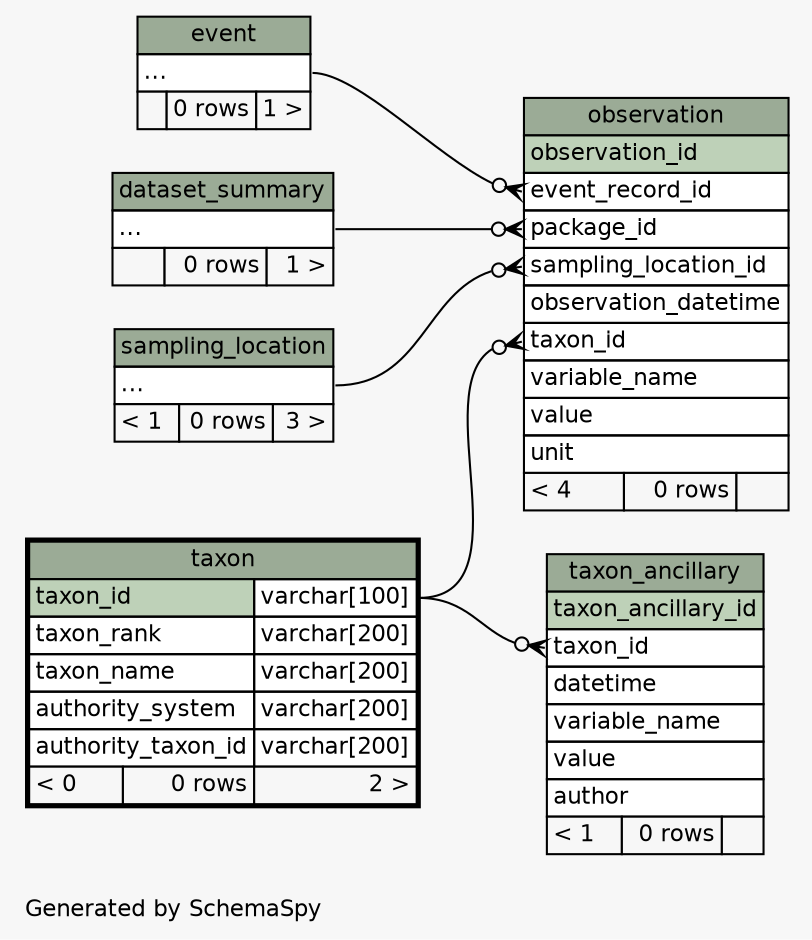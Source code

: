 // dot 2.38.0 on Mac OS X 10.11.6
// SchemaSpy rev 590
digraph "twoDegreesRelationshipsDiagram" {
  graph [
    rankdir="RL"
    bgcolor="#f7f7f7"
    label="\nGenerated by SchemaSpy"
    labeljust="l"
    nodesep="0.18"
    ranksep="0.46"
    fontname="Helvetica"
    fontsize="11"
  ];
  node [
    fontname="Helvetica"
    fontsize="11"
    shape="plaintext"
  ];
  edge [
    arrowsize="0.8"
  ];
  "observation":"event_record_id":w -> "event":"elipses":e [arrowhead=none dir=back arrowtail=crowodot];
  "observation":"package_id":w -> "dataset_summary":"elipses":e [arrowhead=none dir=back arrowtail=crowodot];
  "observation":"sampling_location_id":w -> "sampling_location":"elipses":e [arrowhead=none dir=back arrowtail=crowodot];
  "observation":"taxon_id":w -> "taxon":"taxon_id.type":e [arrowhead=none dir=back arrowtail=crowodot];
  "taxon_ancillary":"taxon_id":w -> "taxon":"taxon_id.type":e [arrowhead=none dir=back arrowtail=crowodot];
  "dataset_summary" [
    label=<
    <TABLE BORDER="0" CELLBORDER="1" CELLSPACING="0" BGCOLOR="#ffffff">
      <TR><TD COLSPAN="3" BGCOLOR="#9bab96" ALIGN="CENTER">dataset_summary</TD></TR>
      <TR><TD PORT="elipses" COLSPAN="3" ALIGN="LEFT">...</TD></TR>
      <TR><TD ALIGN="LEFT" BGCOLOR="#f7f7f7">  </TD><TD ALIGN="RIGHT" BGCOLOR="#f7f7f7">0 rows</TD><TD ALIGN="RIGHT" BGCOLOR="#f7f7f7">1 &gt;</TD></TR>
    </TABLE>>
    URL="dataset_summary.html"
    tooltip="dataset_summary"
  ];
  "event" [
    label=<
    <TABLE BORDER="0" CELLBORDER="1" CELLSPACING="0" BGCOLOR="#ffffff">
      <TR><TD COLSPAN="3" BGCOLOR="#9bab96" ALIGN="CENTER">event</TD></TR>
      <TR><TD PORT="elipses" COLSPAN="3" ALIGN="LEFT">...</TD></TR>
      <TR><TD ALIGN="LEFT" BGCOLOR="#f7f7f7">  </TD><TD ALIGN="RIGHT" BGCOLOR="#f7f7f7">0 rows</TD><TD ALIGN="RIGHT" BGCOLOR="#f7f7f7">1 &gt;</TD></TR>
    </TABLE>>
    URL="event.html"
    tooltip="event"
  ];
  "observation" [
    label=<
    <TABLE BORDER="0" CELLBORDER="1" CELLSPACING="0" BGCOLOR="#ffffff">
      <TR><TD COLSPAN="3" BGCOLOR="#9bab96" ALIGN="CENTER">observation</TD></TR>
      <TR><TD PORT="observation_id" COLSPAN="3" BGCOLOR="#bed1b8" ALIGN="LEFT">observation_id</TD></TR>
      <TR><TD PORT="event_record_id" COLSPAN="3" ALIGN="LEFT">event_record_id</TD></TR>
      <TR><TD PORT="package_id" COLSPAN="3" ALIGN="LEFT">package_id</TD></TR>
      <TR><TD PORT="sampling_location_id" COLSPAN="3" ALIGN="LEFT">sampling_location_id</TD></TR>
      <TR><TD PORT="observation_datetime" COLSPAN="3" ALIGN="LEFT">observation_datetime</TD></TR>
      <TR><TD PORT="taxon_id" COLSPAN="3" ALIGN="LEFT">taxon_id</TD></TR>
      <TR><TD PORT="variable_name" COLSPAN="3" ALIGN="LEFT">variable_name</TD></TR>
      <TR><TD PORT="value" COLSPAN="3" ALIGN="LEFT">value</TD></TR>
      <TR><TD PORT="unit" COLSPAN="3" ALIGN="LEFT">unit</TD></TR>
      <TR><TD ALIGN="LEFT" BGCOLOR="#f7f7f7">&lt; 4</TD><TD ALIGN="RIGHT" BGCOLOR="#f7f7f7">0 rows</TD><TD ALIGN="RIGHT" BGCOLOR="#f7f7f7">  </TD></TR>
    </TABLE>>
    URL="observation.html"
    tooltip="observation"
  ];
  "sampling_location" [
    label=<
    <TABLE BORDER="0" CELLBORDER="1" CELLSPACING="0" BGCOLOR="#ffffff">
      <TR><TD COLSPAN="3" BGCOLOR="#9bab96" ALIGN="CENTER">sampling_location</TD></TR>
      <TR><TD PORT="elipses" COLSPAN="3" ALIGN="LEFT">...</TD></TR>
      <TR><TD ALIGN="LEFT" BGCOLOR="#f7f7f7">&lt; 1</TD><TD ALIGN="RIGHT" BGCOLOR="#f7f7f7">0 rows</TD><TD ALIGN="RIGHT" BGCOLOR="#f7f7f7">3 &gt;</TD></TR>
    </TABLE>>
    URL="sampling_location.html"
    tooltip="sampling_location"
  ];
  "taxon" [
    label=<
    <TABLE BORDER="2" CELLBORDER="1" CELLSPACING="0" BGCOLOR="#ffffff">
      <TR><TD COLSPAN="3" BGCOLOR="#9bab96" ALIGN="CENTER">taxon</TD></TR>
      <TR><TD PORT="taxon_id" COLSPAN="2" BGCOLOR="#bed1b8" ALIGN="LEFT">taxon_id</TD><TD PORT="taxon_id.type" ALIGN="LEFT">varchar[100]</TD></TR>
      <TR><TD PORT="taxon_rank" COLSPAN="2" ALIGN="LEFT">taxon_rank</TD><TD PORT="taxon_rank.type" ALIGN="LEFT">varchar[200]</TD></TR>
      <TR><TD PORT="taxon_name" COLSPAN="2" ALIGN="LEFT">taxon_name</TD><TD PORT="taxon_name.type" ALIGN="LEFT">varchar[200]</TD></TR>
      <TR><TD PORT="authority_system" COLSPAN="2" ALIGN="LEFT">authority_system</TD><TD PORT="authority_system.type" ALIGN="LEFT">varchar[200]</TD></TR>
      <TR><TD PORT="authority_taxon_id" COLSPAN="2" ALIGN="LEFT">authority_taxon_id</TD><TD PORT="authority_taxon_id.type" ALIGN="LEFT">varchar[200]</TD></TR>
      <TR><TD ALIGN="LEFT" BGCOLOR="#f7f7f7">&lt; 0</TD><TD ALIGN="RIGHT" BGCOLOR="#f7f7f7">0 rows</TD><TD ALIGN="RIGHT" BGCOLOR="#f7f7f7">2 &gt;</TD></TR>
    </TABLE>>
    URL="taxon.html"
    tooltip="taxon"
  ];
  "taxon_ancillary" [
    label=<
    <TABLE BORDER="0" CELLBORDER="1" CELLSPACING="0" BGCOLOR="#ffffff">
      <TR><TD COLSPAN="3" BGCOLOR="#9bab96" ALIGN="CENTER">taxon_ancillary</TD></TR>
      <TR><TD PORT="taxon_ancillary_id" COLSPAN="3" BGCOLOR="#bed1b8" ALIGN="LEFT">taxon_ancillary_id</TD></TR>
      <TR><TD PORT="taxon_id" COLSPAN="3" ALIGN="LEFT">taxon_id</TD></TR>
      <TR><TD PORT="datetime" COLSPAN="3" ALIGN="LEFT">datetime</TD></TR>
      <TR><TD PORT="variable_name" COLSPAN="3" ALIGN="LEFT">variable_name</TD></TR>
      <TR><TD PORT="value" COLSPAN="3" ALIGN="LEFT">value</TD></TR>
      <TR><TD PORT="author" COLSPAN="3" ALIGN="LEFT">author</TD></TR>
      <TR><TD ALIGN="LEFT" BGCOLOR="#f7f7f7">&lt; 1</TD><TD ALIGN="RIGHT" BGCOLOR="#f7f7f7">0 rows</TD><TD ALIGN="RIGHT" BGCOLOR="#f7f7f7">  </TD></TR>
    </TABLE>>
    URL="taxon_ancillary.html"
    tooltip="taxon_ancillary"
  ];
}
